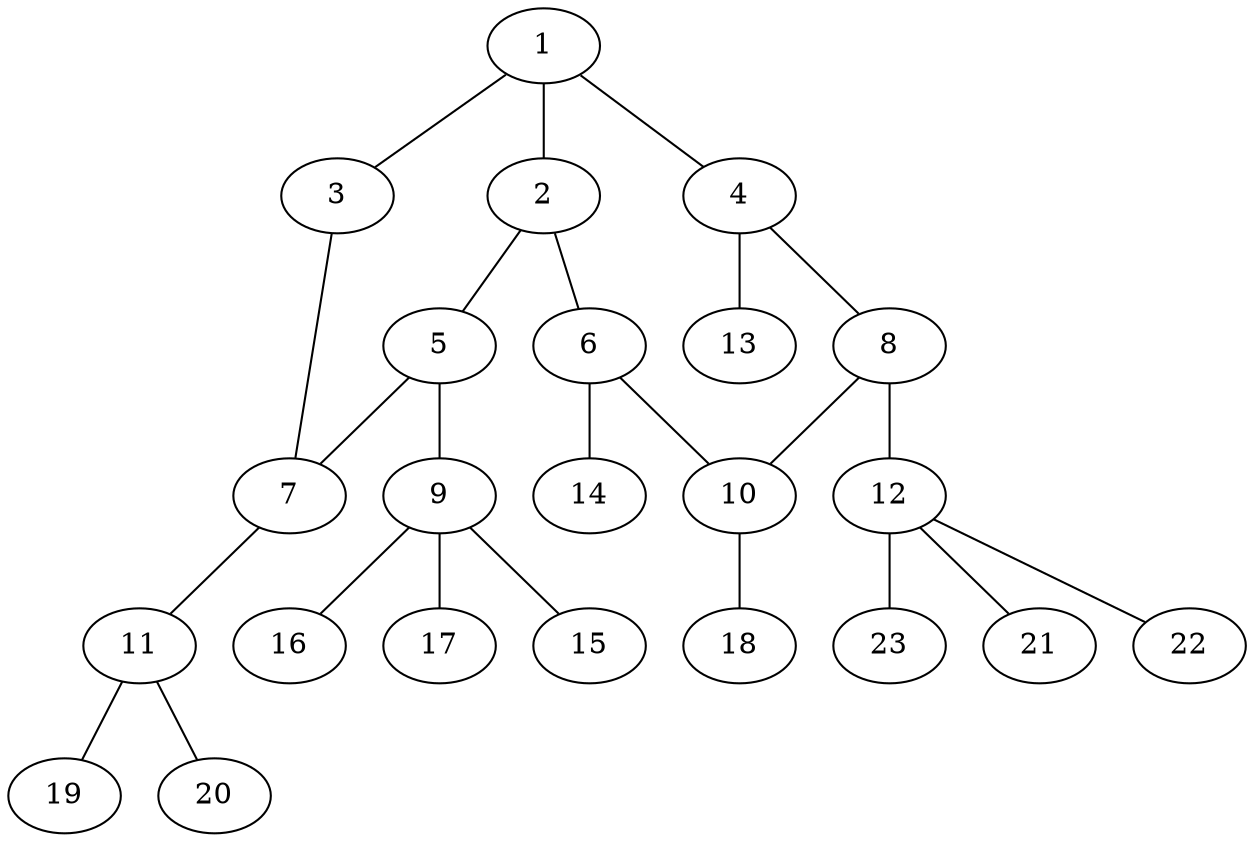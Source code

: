 graph molecule_3812 {
	1	 [chem=C];
	2	 [chem=C];
	1 -- 2	 [valence=2];
	3	 [chem=N];
	1 -- 3	 [valence=1];
	4	 [chem=C];
	1 -- 4	 [valence=1];
	5	 [chem=N];
	2 -- 5	 [valence=1];
	6	 [chem=C];
	2 -- 6	 [valence=1];
	7	 [chem=C];
	3 -- 7	 [valence=2];
	8	 [chem=C];
	4 -- 8	 [valence=2];
	13	 [chem=H];
	4 -- 13	 [valence=1];
	5 -- 7	 [valence=1];
	9	 [chem=C];
	5 -- 9	 [valence=1];
	10	 [chem=C];
	6 -- 10	 [valence=2];
	14	 [chem=H];
	6 -- 14	 [valence=1];
	11	 [chem=N];
	7 -- 11	 [valence=1];
	8 -- 10	 [valence=1];
	12	 [chem=C];
	8 -- 12	 [valence=1];
	15	 [chem=H];
	9 -- 15	 [valence=1];
	16	 [chem=H];
	9 -- 16	 [valence=1];
	17	 [chem=H];
	9 -- 17	 [valence=1];
	18	 [chem=H];
	10 -- 18	 [valence=1];
	19	 [chem=H];
	11 -- 19	 [valence=1];
	20	 [chem=H];
	11 -- 20	 [valence=1];
	21	 [chem=H];
	12 -- 21	 [valence=1];
	22	 [chem=H];
	12 -- 22	 [valence=1];
	23	 [chem=H];
	12 -- 23	 [valence=1];
}
